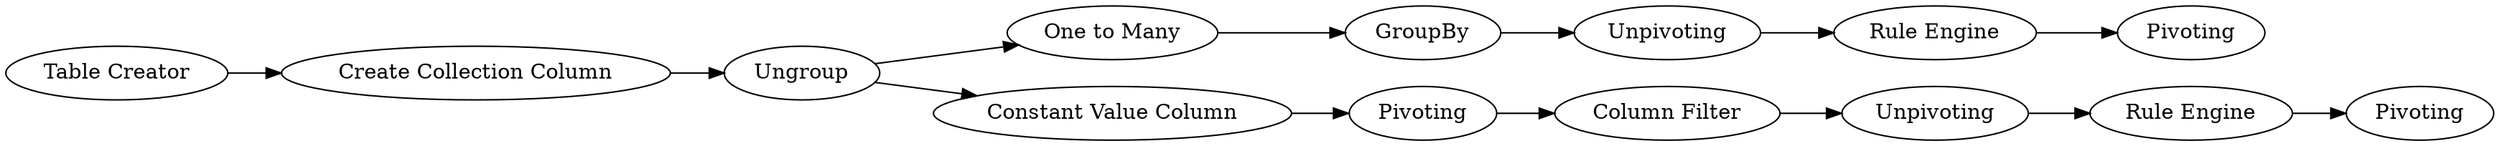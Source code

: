digraph {
	"-848902925765718833_44" [label="One to Many"]
	"-848902925765718833_36" [label="Column Filter"]
	"-848902925765718833_34" [label=Ungroup]
	"-848902925765718833_33" [label="Create Collection Column"]
	"-848902925765718833_39" [label="Constant Value Column"]
	"-848902925765718833_48" [label=Pivoting]
	"-848902925765718833_42" [label="Rule Engine"]
	"-848902925765718833_47" [label=Unpivoting]
	"-848902925765718833_43" [label=Pivoting]
	"-848902925765718833_41" [label=Unpivoting]
	"-848902925765718833_45" [label=GroupBy]
	"-848902925765718833_32" [label="Table Creator"]
	"-848902925765718833_46" [label="Rule Engine"]
	"-848902925765718833_35" [label=Pivoting]
	"-848902925765718833_42" -> "-848902925765718833_43"
	"-848902925765718833_45" -> "-848902925765718833_47"
	"-848902925765718833_34" -> "-848902925765718833_44"
	"-848902925765718833_46" -> "-848902925765718833_48"
	"-848902925765718833_47" -> "-848902925765718833_46"
	"-848902925765718833_44" -> "-848902925765718833_45"
	"-848902925765718833_32" -> "-848902925765718833_33"
	"-848902925765718833_35" -> "-848902925765718833_36"
	"-848902925765718833_34" -> "-848902925765718833_39"
	"-848902925765718833_36" -> "-848902925765718833_41"
	"-848902925765718833_39" -> "-848902925765718833_35"
	"-848902925765718833_33" -> "-848902925765718833_34"
	"-848902925765718833_41" -> "-848902925765718833_42"
	rankdir=LR
}
